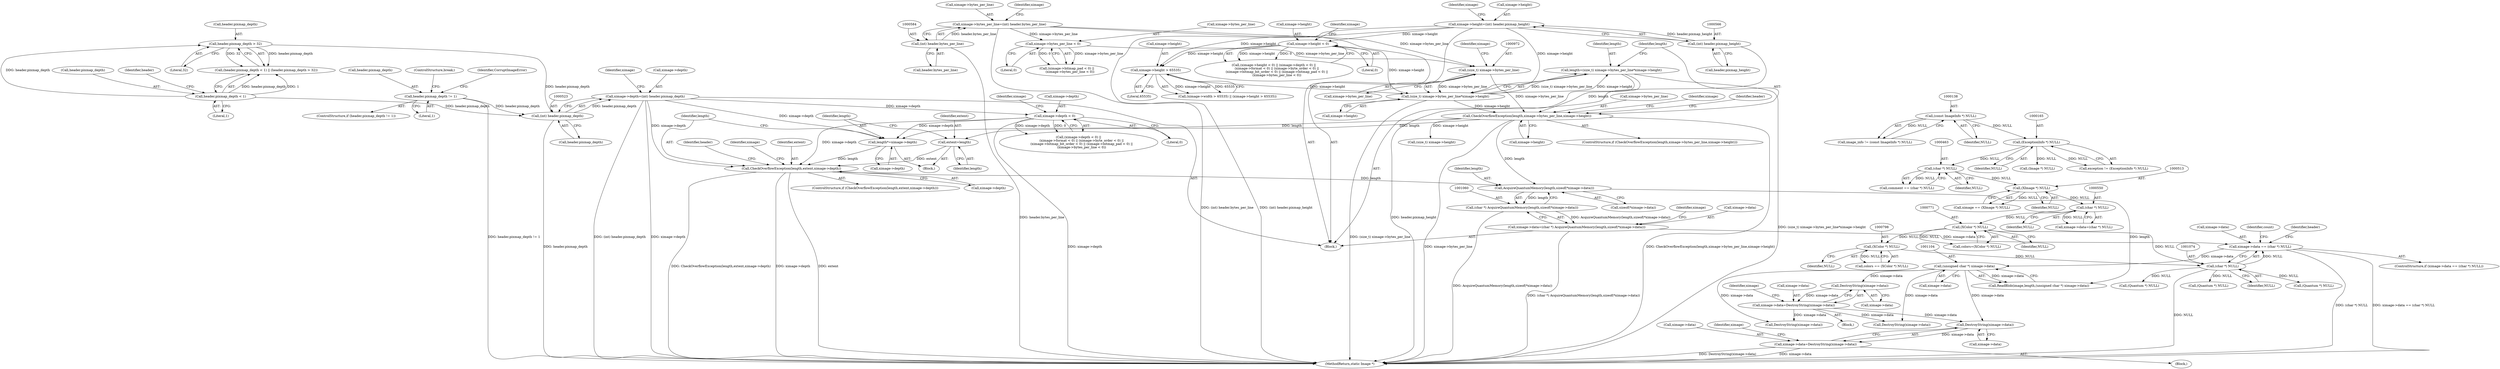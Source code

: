 digraph "0_ImageMagick_c78993d138bf480ab4652b5a48379d4ff75ba5f7@pointer" {
"1001199" [label="(Call,DestroyString(ximage->data))"];
"1001103" [label="(Call,(unsigned char *) ximage->data)"];
"1001069" [label="(Call,ximage->data == (char *) NULL)"];
"1001055" [label="(Call,ximage->data=(char *) AcquireQuantumMemory(length,sizeof(*ximage->data)))"];
"1001059" [label="(Call,(char *) AcquireQuantumMemory(length,sizeof(*ximage->data)))"];
"1001061" [label="(Call,AcquireQuantumMemory(length,sizeof(*ximage->data)))"];
"1000980" [label="(Call,CheckOverflowException(length,ximage->bytes_per_line,ximage->height))"];
"1000968" [label="(Call,length=(size_t) ximage->bytes_per_line*ximage->height)"];
"1000970" [label="(Call,(size_t) ximage->bytes_per_line*ximage->height)"];
"1000971" [label="(Call,(size_t) ximage->bytes_per_line)"];
"1000579" [label="(Call,ximage->bytes_per_line=(int) header.bytes_per_line)"];
"1000583" [label="(Call,(int) header.bytes_per_line)"];
"1000688" [label="(Call,ximage->bytes_per_line < 0)"];
"1000710" [label="(Call,ximage->height > 65535)"];
"1000561" [label="(Call,ximage->height=(int) header.pixmap_height)"];
"1000565" [label="(Call,(int) header.pixmap_height)"];
"1000653" [label="(Call,ximage->height < 0)"];
"1001027" [label="(Call,CheckOverflowException(length,extent,ximage->depth))"];
"1001021" [label="(Call,length*=ximage->depth)"];
"1000659" [label="(Call,ximage->depth < 0)"];
"1000518" [label="(Call,ximage->depth=(int) header.pixmap_depth)"];
"1000522" [label="(Call,(int) header.pixmap_depth)"];
"1000350" [label="(Call,header.pixmap_depth > 32)"];
"1000345" [label="(Call,header.pixmap_depth < 1)"];
"1000331" [label="(Call,header.pixmap_depth != 1)"];
"1001018" [label="(Call,extent=length)"];
"1001073" [label="(Call,(char *) NULL)"];
"1000797" [label="(Call,(XColor *) NULL)"];
"1000770" [label="(Call,(XColor *) NULL)"];
"1000549" [label="(Call,(char *) NULL)"];
"1000512" [label="(Call,(XImage *) NULL)"];
"1000462" [label="(Call,(char *) NULL)"];
"1000164" [label="(Call,(ExceptionInfo *) NULL)"];
"1000137" [label="(Call,(const ImageInfo *) NULL)"];
"1001127" [label="(Call,ximage->data=DestroyString(ximage->data))"];
"1001131" [label="(Call,DestroyString(ximage->data))"];
"1001195" [label="(Call,ximage->data=DestroyString(ximage->data))"];
"1000976" [label="(Call,ximage->height)"];
"1000692" [label="(Literal,0)"];
"1000331" [label="(Call,header.pixmap_depth != 1)"];
"1000992" [label="(Identifier,header)"];
"1001027" [label="(Call,CheckOverflowException(length,extent,ximage->depth))"];
"1000354" [label="(Literal,32)"];
"1001073" [label="(Call,(char *) NULL)"];
"1001063" [label="(Call,sizeof(*ximage->data))"];
"1000585" [label="(Call,header.bytes_per_line)"];
"1000689" [label="(Call,ximage->bytes_per_line)"];
"1001059" [label="(Call,(char *) AcquireQuantumMemory(length,sizeof(*ximage->data)))"];
"1000969" [label="(Identifier,length)"];
"1000688" [label="(Call,ximage->bytes_per_line < 0)"];
"1000682" [label="(Call,(ximage->bitmap_pad < 0) ||\n      (ximage->bytes_per_line < 0))"];
"1001182" [label="(Block,)"];
"1000977" [label="(Identifier,ximage)"];
"1001018" [label="(Call,extent=length)"];
"1001199" [label="(Call,DestroyString(ximage->data))"];
"1001136" [label="(Identifier,ximage)"];
"1000346" [label="(Call,header.pixmap_depth)"];
"1000545" [label="(Call,ximage->data=(char *) NULL)"];
"1000135" [label="(Call,image_info != (const ImageInfo *) NULL)"];
"1001385" [label="(Call,(Quantum *) NULL)"];
"1001037" [label="(Identifier,header)"];
"1000464" [label="(Identifier,NULL)"];
"1000349" [label="(Literal,1)"];
"1000968" [label="(Call,length=(size_t) ximage->bytes_per_line*ximage->height)"];
"1001057" [label="(Identifier,ximage)"];
"1001157" [label="(Call,(size_t) ximage->height)"];
"1000460" [label="(Call,comment == (char *) NULL)"];
"1000195" [label="(Call,(Image *) NULL)"];
"1000137" [label="(Call,(const ImageInfo *) NULL)"];
"1000330" [label="(ControlStructure,if (header.pixmap_depth != 1))"];
"1000704" [label="(Call,(ximage->width > 65535) || (ximage->height > 65535))"];
"1000797" [label="(Call,(XColor *) NULL)"];
"1001022" [label="(Identifier,length)"];
"1000572" [label="(Identifier,ximage)"];
"1001131" [label="(Call,DestroyString(ximage->data))"];
"1000164" [label="(Call,(ExceptionInfo *) NULL)"];
"1000335" [label="(Literal,1)"];
"1001021" [label="(Call,length*=ximage->depth)"];
"1001071" [label="(Identifier,ximage)"];
"1000519" [label="(Call,ximage->depth)"];
"1000337" [label="(Identifier,CorruptImageError)"];
"1001070" [label="(Call,ximage->data)"];
"1000344" [label="(Call,(header.pixmap_depth < 1) || (header.pixmap_depth > 32))"];
"1001099" [label="(Identifier,count)"];
"1001055" [label="(Call,ximage->data=(char *) AcquireQuantumMemory(length,sizeof(*ximage->data)))"];
"1000667" [label="(Identifier,ximage)"];
"1000770" [label="(Call,(XColor *) NULL)"];
"1000551" [label="(Identifier,NULL)"];
"1001062" [label="(Identifier,length)"];
"1000580" [label="(Call,ximage->bytes_per_line)"];
"1000518" [label="(Call,ximage->depth=(int) header.pixmap_depth)"];
"1001928" [label="(MethodReturn,static Image *)"];
"1000162" [label="(Call,exception != (ExceptionInfo *) NULL)"];
"1000985" [label="(Call,ximage->height)"];
"1000659" [label="(Call,ximage->depth < 0)"];
"1001016" [label="(Block,)"];
"1001023" [label="(Call,ximage->depth)"];
"1001105" [label="(Call,ximage->data)"];
"1001806" [label="(Call,(Quantum *) NULL)"];
"1000567" [label="(Call,header.pixmap_height)"];
"1001068" [label="(ControlStructure,if (ximage->data == (char *) NULL))"];
"1000658" [label="(Call,(ximage->depth < 0) ||\n      (ximage->format < 0) || (ximage->byte_order < 0) ||\n      (ximage->bitmap_bit_order < 0) || (ximage->bitmap_pad < 0) ||\n      (ximage->bytes_per_line < 0))"];
"1000653" [label="(Call,ximage->height < 0)"];
"1001196" [label="(Call,ximage->data)"];
"1000663" [label="(Literal,0)"];
"1000971" [label="(Call,(size_t) ximage->bytes_per_line)"];
"1001200" [label="(Call,ximage->data)"];
"1001114" [label="(Block,)"];
"1000981" [label="(Identifier,length)"];
"1000352" [label="(Identifier,header)"];
"1000350" [label="(Call,header.pixmap_depth > 32)"];
"1000332" [label="(Call,header.pixmap_depth)"];
"1000116" [label="(Block,)"];
"1000982" [label="(Call,ximage->bytes_per_line)"];
"1000654" [label="(Call,ximage->height)"];
"1001127" [label="(Call,ximage->data=DestroyString(ximage->data))"];
"1000345" [label="(Call,header.pixmap_depth < 1)"];
"1001080" [label="(Identifier,header)"];
"1000522" [label="(Call,(int) header.pixmap_depth)"];
"1000768" [label="(Call,colors=(XColor *) NULL)"];
"1001103" [label="(Call,(unsigned char *) ximage->data)"];
"1000351" [label="(Call,header.pixmap_depth)"];
"1001899" [label="(Call,DestroyString(ximage->data))"];
"1000661" [label="(Identifier,ximage)"];
"1001703" [label="(Call,DestroyString(ximage->data))"];
"1000579" [label="(Call,ximage->bytes_per_line=(int) header.bytes_per_line)"];
"1001029" [label="(Identifier,extent)"];
"1000710" [label="(Call,ximage->height > 65535)"];
"1000166" [label="(Identifier,NULL)"];
"1000714" [label="(Literal,65535)"];
"1000462" [label="(Call,(char *) NULL)"];
"1001069" [label="(Call,ximage->data == (char *) NULL)"];
"1000979" [label="(ControlStructure,if (CheckOverflowException(length,ximage->bytes_per_line,ximage->height)))"];
"1001056" [label="(Call,ximage->data)"];
"1001028" [label="(Identifier,length)"];
"1001204" [label="(Identifier,ximage)"];
"1000795" [label="(Call,colors == (XColor *) NULL)"];
"1000139" [label="(Identifier,NULL)"];
"1000973" [label="(Call,ximage->bytes_per_line)"];
"1000711" [label="(Call,ximage->height)"];
"1001075" [label="(Identifier,NULL)"];
"1001132" [label="(Call,ximage->data)"];
"1001544" [label="(Call,(Quantum *) NULL)"];
"1001061" [label="(Call,AcquireQuantumMemory(length,sizeof(*ximage->data)))"];
"1000514" [label="(Identifier,NULL)"];
"1001128" [label="(Call,ximage->data)"];
"1000549" [label="(Call,(char *) NULL)"];
"1000561" [label="(Call,ximage->height=(int) header.pixmap_height)"];
"1000529" [label="(Identifier,ximage)"];
"1000583" [label="(Call,(int) header.bytes_per_line)"];
"1000980" [label="(Call,CheckOverflowException(length,ximage->bytes_per_line,ximage->height))"];
"1000562" [label="(Call,ximage->height)"];
"1000590" [label="(Identifier,ximage)"];
"1000772" [label="(Identifier,NULL)"];
"1000652" [label="(Call,(ximage->height < 0) || (ximage->depth < 0) ||\n      (ximage->format < 0) || (ximage->byte_order < 0) ||\n      (ximage->bitmap_bit_order < 0) || (ximage->bitmap_pad < 0) ||\n      (ximage->bytes_per_line < 0))"];
"1000512" [label="(Call,(XImage *) NULL)"];
"1000524" [label="(Call,header.pixmap_depth)"];
"1000660" [label="(Call,ximage->depth)"];
"1000799" [label="(Identifier,NULL)"];
"1000339" [label="(ControlStructure,break;)"];
"1001019" [label="(Identifier,extent)"];
"1000970" [label="(Call,(size_t) ximage->bytes_per_line*ximage->height)"];
"1001020" [label="(Identifier,length)"];
"1001195" [label="(Call,ximage->data=DestroyString(ximage->data))"];
"1000565" [label="(Call,(int) header.pixmap_height)"];
"1000657" [label="(Literal,0)"];
"1001030" [label="(Call,ximage->depth)"];
"1001013" [label="(Identifier,ximage)"];
"1001100" [label="(Call,ReadBlob(image,length,(unsigned char *) ximage->data))"];
"1000510" [label="(Call,ximage == (XImage *) NULL)"];
"1001026" [label="(ControlStructure,if (CheckOverflowException(length,extent,ximage->depth)))"];
"1001199" -> "1001195"  [label="AST: "];
"1001199" -> "1001200"  [label="CFG: "];
"1001200" -> "1001199"  [label="AST: "];
"1001195" -> "1001199"  [label="CFG: "];
"1001199" -> "1001195"  [label="DDG: ximage->data"];
"1001103" -> "1001199"  [label="DDG: ximage->data"];
"1001127" -> "1001199"  [label="DDG: ximage->data"];
"1001103" -> "1001100"  [label="AST: "];
"1001103" -> "1001105"  [label="CFG: "];
"1001104" -> "1001103"  [label="AST: "];
"1001105" -> "1001103"  [label="AST: "];
"1001100" -> "1001103"  [label="CFG: "];
"1001103" -> "1001100"  [label="DDG: ximage->data"];
"1001069" -> "1001103"  [label="DDG: ximage->data"];
"1001103" -> "1001131"  [label="DDG: ximage->data"];
"1001103" -> "1001703"  [label="DDG: ximage->data"];
"1001103" -> "1001899"  [label="DDG: ximage->data"];
"1001069" -> "1001068"  [label="AST: "];
"1001069" -> "1001073"  [label="CFG: "];
"1001070" -> "1001069"  [label="AST: "];
"1001073" -> "1001069"  [label="AST: "];
"1001080" -> "1001069"  [label="CFG: "];
"1001099" -> "1001069"  [label="CFG: "];
"1001069" -> "1001928"  [label="DDG: (char *) NULL"];
"1001069" -> "1001928"  [label="DDG: ximage->data == (char *) NULL"];
"1001055" -> "1001069"  [label="DDG: ximage->data"];
"1001073" -> "1001069"  [label="DDG: NULL"];
"1001055" -> "1000116"  [label="AST: "];
"1001055" -> "1001059"  [label="CFG: "];
"1001056" -> "1001055"  [label="AST: "];
"1001059" -> "1001055"  [label="AST: "];
"1001071" -> "1001055"  [label="CFG: "];
"1001055" -> "1001928"  [label="DDG: (char *) AcquireQuantumMemory(length,sizeof(*ximage->data))"];
"1001059" -> "1001055"  [label="DDG: AcquireQuantumMemory(length,sizeof(*ximage->data))"];
"1001059" -> "1001061"  [label="CFG: "];
"1001060" -> "1001059"  [label="AST: "];
"1001061" -> "1001059"  [label="AST: "];
"1001059" -> "1001928"  [label="DDG: AcquireQuantumMemory(length,sizeof(*ximage->data))"];
"1001061" -> "1001059"  [label="DDG: length"];
"1001061" -> "1001063"  [label="CFG: "];
"1001062" -> "1001061"  [label="AST: "];
"1001063" -> "1001061"  [label="AST: "];
"1000980" -> "1001061"  [label="DDG: length"];
"1001027" -> "1001061"  [label="DDG: length"];
"1001061" -> "1001100"  [label="DDG: length"];
"1000980" -> "1000979"  [label="AST: "];
"1000980" -> "1000985"  [label="CFG: "];
"1000981" -> "1000980"  [label="AST: "];
"1000982" -> "1000980"  [label="AST: "];
"1000985" -> "1000980"  [label="AST: "];
"1000992" -> "1000980"  [label="CFG: "];
"1001013" -> "1000980"  [label="CFG: "];
"1000980" -> "1001928"  [label="DDG: ximage->bytes_per_line"];
"1000980" -> "1001928"  [label="DDG: CheckOverflowException(length,ximage->bytes_per_line,ximage->height)"];
"1000968" -> "1000980"  [label="DDG: length"];
"1000971" -> "1000980"  [label="DDG: ximage->bytes_per_line"];
"1000970" -> "1000980"  [label="DDG: ximage->height"];
"1000980" -> "1001018"  [label="DDG: length"];
"1000980" -> "1001021"  [label="DDG: length"];
"1000980" -> "1001157"  [label="DDG: ximage->height"];
"1000968" -> "1000116"  [label="AST: "];
"1000968" -> "1000970"  [label="CFG: "];
"1000969" -> "1000968"  [label="AST: "];
"1000970" -> "1000968"  [label="AST: "];
"1000981" -> "1000968"  [label="CFG: "];
"1000968" -> "1001928"  [label="DDG: (size_t) ximage->bytes_per_line*ximage->height"];
"1000970" -> "1000968"  [label="DDG: (size_t) ximage->bytes_per_line"];
"1000970" -> "1000968"  [label="DDG: ximage->height"];
"1000970" -> "1000976"  [label="CFG: "];
"1000971" -> "1000970"  [label="AST: "];
"1000976" -> "1000970"  [label="AST: "];
"1000970" -> "1001928"  [label="DDG: (size_t) ximage->bytes_per_line"];
"1000971" -> "1000970"  [label="DDG: ximage->bytes_per_line"];
"1000710" -> "1000970"  [label="DDG: ximage->height"];
"1000561" -> "1000970"  [label="DDG: ximage->height"];
"1000653" -> "1000970"  [label="DDG: ximage->height"];
"1000971" -> "1000973"  [label="CFG: "];
"1000972" -> "1000971"  [label="AST: "];
"1000973" -> "1000971"  [label="AST: "];
"1000977" -> "1000971"  [label="CFG: "];
"1000579" -> "1000971"  [label="DDG: ximage->bytes_per_line"];
"1000688" -> "1000971"  [label="DDG: ximage->bytes_per_line"];
"1000579" -> "1000116"  [label="AST: "];
"1000579" -> "1000583"  [label="CFG: "];
"1000580" -> "1000579"  [label="AST: "];
"1000583" -> "1000579"  [label="AST: "];
"1000590" -> "1000579"  [label="CFG: "];
"1000579" -> "1001928"  [label="DDG: (int) header.bytes_per_line"];
"1000583" -> "1000579"  [label="DDG: header.bytes_per_line"];
"1000579" -> "1000688"  [label="DDG: ximage->bytes_per_line"];
"1000583" -> "1000585"  [label="CFG: "];
"1000584" -> "1000583"  [label="AST: "];
"1000585" -> "1000583"  [label="AST: "];
"1000583" -> "1001928"  [label="DDG: header.bytes_per_line"];
"1000688" -> "1000682"  [label="AST: "];
"1000688" -> "1000692"  [label="CFG: "];
"1000689" -> "1000688"  [label="AST: "];
"1000692" -> "1000688"  [label="AST: "];
"1000682" -> "1000688"  [label="CFG: "];
"1000688" -> "1000682"  [label="DDG: ximage->bytes_per_line"];
"1000688" -> "1000682"  [label="DDG: 0"];
"1000710" -> "1000704"  [label="AST: "];
"1000710" -> "1000714"  [label="CFG: "];
"1000711" -> "1000710"  [label="AST: "];
"1000714" -> "1000710"  [label="AST: "];
"1000704" -> "1000710"  [label="CFG: "];
"1000710" -> "1000704"  [label="DDG: ximage->height"];
"1000710" -> "1000704"  [label="DDG: 65535"];
"1000561" -> "1000710"  [label="DDG: ximage->height"];
"1000653" -> "1000710"  [label="DDG: ximage->height"];
"1000561" -> "1000116"  [label="AST: "];
"1000561" -> "1000565"  [label="CFG: "];
"1000562" -> "1000561"  [label="AST: "];
"1000565" -> "1000561"  [label="AST: "];
"1000572" -> "1000561"  [label="CFG: "];
"1000561" -> "1001928"  [label="DDG: (int) header.pixmap_height"];
"1000565" -> "1000561"  [label="DDG: header.pixmap_height"];
"1000561" -> "1000653"  [label="DDG: ximage->height"];
"1000565" -> "1000567"  [label="CFG: "];
"1000566" -> "1000565"  [label="AST: "];
"1000567" -> "1000565"  [label="AST: "];
"1000565" -> "1001928"  [label="DDG: header.pixmap_height"];
"1000653" -> "1000652"  [label="AST: "];
"1000653" -> "1000657"  [label="CFG: "];
"1000654" -> "1000653"  [label="AST: "];
"1000657" -> "1000653"  [label="AST: "];
"1000661" -> "1000653"  [label="CFG: "];
"1000652" -> "1000653"  [label="CFG: "];
"1000653" -> "1000652"  [label="DDG: ximage->height"];
"1000653" -> "1000652"  [label="DDG: 0"];
"1001027" -> "1001026"  [label="AST: "];
"1001027" -> "1001030"  [label="CFG: "];
"1001028" -> "1001027"  [label="AST: "];
"1001029" -> "1001027"  [label="AST: "];
"1001030" -> "1001027"  [label="AST: "];
"1001037" -> "1001027"  [label="CFG: "];
"1001057" -> "1001027"  [label="CFG: "];
"1001027" -> "1001928"  [label="DDG: CheckOverflowException(length,extent,ximage->depth)"];
"1001027" -> "1001928"  [label="DDG: ximage->depth"];
"1001027" -> "1001928"  [label="DDG: extent"];
"1001021" -> "1001027"  [label="DDG: length"];
"1001018" -> "1001027"  [label="DDG: extent"];
"1000659" -> "1001027"  [label="DDG: ximage->depth"];
"1000518" -> "1001027"  [label="DDG: ximage->depth"];
"1001021" -> "1001016"  [label="AST: "];
"1001021" -> "1001023"  [label="CFG: "];
"1001022" -> "1001021"  [label="AST: "];
"1001023" -> "1001021"  [label="AST: "];
"1001028" -> "1001021"  [label="CFG: "];
"1000659" -> "1001021"  [label="DDG: ximage->depth"];
"1000518" -> "1001021"  [label="DDG: ximage->depth"];
"1000659" -> "1000658"  [label="AST: "];
"1000659" -> "1000663"  [label="CFG: "];
"1000660" -> "1000659"  [label="AST: "];
"1000663" -> "1000659"  [label="AST: "];
"1000667" -> "1000659"  [label="CFG: "];
"1000658" -> "1000659"  [label="CFG: "];
"1000659" -> "1001928"  [label="DDG: ximage->depth"];
"1000659" -> "1000658"  [label="DDG: ximage->depth"];
"1000659" -> "1000658"  [label="DDG: 0"];
"1000518" -> "1000659"  [label="DDG: ximage->depth"];
"1000518" -> "1000116"  [label="AST: "];
"1000518" -> "1000522"  [label="CFG: "];
"1000519" -> "1000518"  [label="AST: "];
"1000522" -> "1000518"  [label="AST: "];
"1000529" -> "1000518"  [label="CFG: "];
"1000518" -> "1001928"  [label="DDG: (int) header.pixmap_depth"];
"1000518" -> "1001928"  [label="DDG: ximage->depth"];
"1000522" -> "1000518"  [label="DDG: header.pixmap_depth"];
"1000522" -> "1000524"  [label="CFG: "];
"1000523" -> "1000522"  [label="AST: "];
"1000524" -> "1000522"  [label="AST: "];
"1000522" -> "1001928"  [label="DDG: header.pixmap_depth"];
"1000350" -> "1000522"  [label="DDG: header.pixmap_depth"];
"1000331" -> "1000522"  [label="DDG: header.pixmap_depth"];
"1000345" -> "1000522"  [label="DDG: header.pixmap_depth"];
"1000350" -> "1000344"  [label="AST: "];
"1000350" -> "1000354"  [label="CFG: "];
"1000351" -> "1000350"  [label="AST: "];
"1000354" -> "1000350"  [label="AST: "];
"1000344" -> "1000350"  [label="CFG: "];
"1000350" -> "1000344"  [label="DDG: header.pixmap_depth"];
"1000350" -> "1000344"  [label="DDG: 32"];
"1000345" -> "1000350"  [label="DDG: header.pixmap_depth"];
"1000345" -> "1000344"  [label="AST: "];
"1000345" -> "1000349"  [label="CFG: "];
"1000346" -> "1000345"  [label="AST: "];
"1000349" -> "1000345"  [label="AST: "];
"1000352" -> "1000345"  [label="CFG: "];
"1000344" -> "1000345"  [label="CFG: "];
"1000345" -> "1000344"  [label="DDG: header.pixmap_depth"];
"1000345" -> "1000344"  [label="DDG: 1"];
"1000331" -> "1000330"  [label="AST: "];
"1000331" -> "1000335"  [label="CFG: "];
"1000332" -> "1000331"  [label="AST: "];
"1000335" -> "1000331"  [label="AST: "];
"1000337" -> "1000331"  [label="CFG: "];
"1000339" -> "1000331"  [label="CFG: "];
"1000331" -> "1001928"  [label="DDG: header.pixmap_depth != 1"];
"1001018" -> "1001016"  [label="AST: "];
"1001018" -> "1001020"  [label="CFG: "];
"1001019" -> "1001018"  [label="AST: "];
"1001020" -> "1001018"  [label="AST: "];
"1001022" -> "1001018"  [label="CFG: "];
"1001073" -> "1001075"  [label="CFG: "];
"1001074" -> "1001073"  [label="AST: "];
"1001075" -> "1001073"  [label="AST: "];
"1001073" -> "1001928"  [label="DDG: NULL"];
"1000797" -> "1001073"  [label="DDG: NULL"];
"1000770" -> "1001073"  [label="DDG: NULL"];
"1001073" -> "1001385"  [label="DDG: NULL"];
"1001073" -> "1001544"  [label="DDG: NULL"];
"1001073" -> "1001806"  [label="DDG: NULL"];
"1000797" -> "1000795"  [label="AST: "];
"1000797" -> "1000799"  [label="CFG: "];
"1000798" -> "1000797"  [label="AST: "];
"1000799" -> "1000797"  [label="AST: "];
"1000795" -> "1000797"  [label="CFG: "];
"1000797" -> "1000795"  [label="DDG: NULL"];
"1000770" -> "1000797"  [label="DDG: NULL"];
"1000770" -> "1000768"  [label="AST: "];
"1000770" -> "1000772"  [label="CFG: "];
"1000771" -> "1000770"  [label="AST: "];
"1000772" -> "1000770"  [label="AST: "];
"1000768" -> "1000770"  [label="CFG: "];
"1000770" -> "1000768"  [label="DDG: NULL"];
"1000549" -> "1000770"  [label="DDG: NULL"];
"1000549" -> "1000545"  [label="AST: "];
"1000549" -> "1000551"  [label="CFG: "];
"1000550" -> "1000549"  [label="AST: "];
"1000551" -> "1000549"  [label="AST: "];
"1000545" -> "1000549"  [label="CFG: "];
"1000549" -> "1000545"  [label="DDG: NULL"];
"1000512" -> "1000549"  [label="DDG: NULL"];
"1000512" -> "1000510"  [label="AST: "];
"1000512" -> "1000514"  [label="CFG: "];
"1000513" -> "1000512"  [label="AST: "];
"1000514" -> "1000512"  [label="AST: "];
"1000510" -> "1000512"  [label="CFG: "];
"1000512" -> "1000510"  [label="DDG: NULL"];
"1000462" -> "1000512"  [label="DDG: NULL"];
"1000462" -> "1000460"  [label="AST: "];
"1000462" -> "1000464"  [label="CFG: "];
"1000463" -> "1000462"  [label="AST: "];
"1000464" -> "1000462"  [label="AST: "];
"1000460" -> "1000462"  [label="CFG: "];
"1000462" -> "1000460"  [label="DDG: NULL"];
"1000164" -> "1000462"  [label="DDG: NULL"];
"1000164" -> "1000162"  [label="AST: "];
"1000164" -> "1000166"  [label="CFG: "];
"1000165" -> "1000164"  [label="AST: "];
"1000166" -> "1000164"  [label="AST: "];
"1000162" -> "1000164"  [label="CFG: "];
"1000164" -> "1000162"  [label="DDG: NULL"];
"1000137" -> "1000164"  [label="DDG: NULL"];
"1000164" -> "1000195"  [label="DDG: NULL"];
"1000137" -> "1000135"  [label="AST: "];
"1000137" -> "1000139"  [label="CFG: "];
"1000138" -> "1000137"  [label="AST: "];
"1000139" -> "1000137"  [label="AST: "];
"1000135" -> "1000137"  [label="CFG: "];
"1000137" -> "1000135"  [label="DDG: NULL"];
"1001127" -> "1001114"  [label="AST: "];
"1001127" -> "1001131"  [label="CFG: "];
"1001128" -> "1001127"  [label="AST: "];
"1001131" -> "1001127"  [label="AST: "];
"1001136" -> "1001127"  [label="CFG: "];
"1001131" -> "1001127"  [label="DDG: ximage->data"];
"1001127" -> "1001703"  [label="DDG: ximage->data"];
"1001127" -> "1001899"  [label="DDG: ximage->data"];
"1001131" -> "1001132"  [label="CFG: "];
"1001132" -> "1001131"  [label="AST: "];
"1001195" -> "1001182"  [label="AST: "];
"1001196" -> "1001195"  [label="AST: "];
"1001204" -> "1001195"  [label="CFG: "];
"1001195" -> "1001928"  [label="DDG: DestroyString(ximage->data)"];
"1001195" -> "1001928"  [label="DDG: ximage->data"];
}

